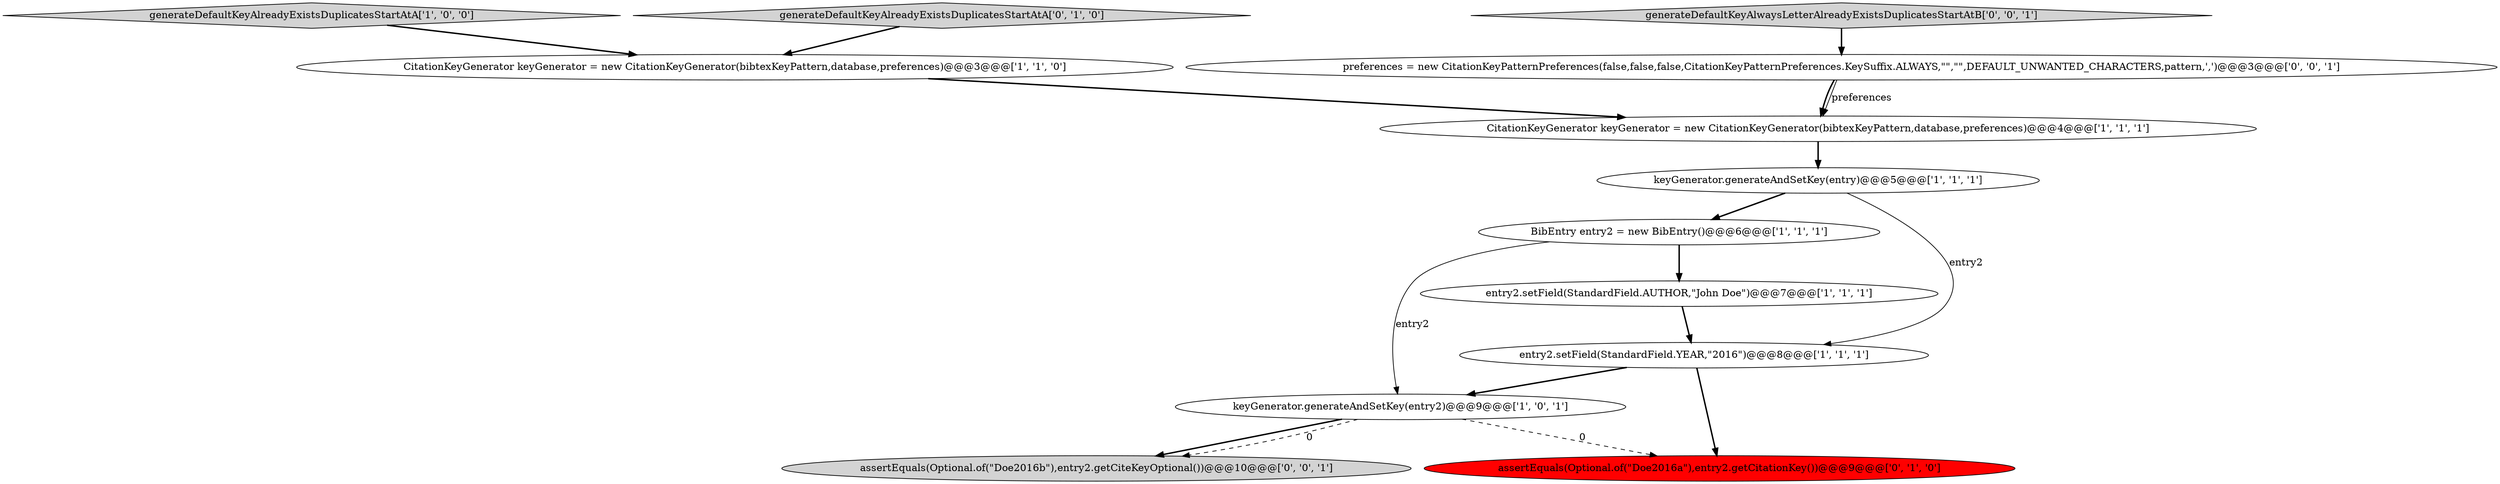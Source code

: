 digraph {
12 [style = filled, label = "preferences = new CitationKeyPatternPreferences(false,false,false,CitationKeyPatternPreferences.KeySuffix.ALWAYS,\"\",\"\",DEFAULT_UNWANTED_CHARACTERS,pattern,',')@@@3@@@['0', '0', '1']", fillcolor = white, shape = ellipse image = "AAA0AAABBB3BBB"];
4 [style = filled, label = "generateDefaultKeyAlreadyExistsDuplicatesStartAtA['1', '0', '0']", fillcolor = lightgray, shape = diamond image = "AAA0AAABBB1BBB"];
7 [style = filled, label = "BibEntry entry2 = new BibEntry()@@@6@@@['1', '1', '1']", fillcolor = white, shape = ellipse image = "AAA0AAABBB1BBB"];
2 [style = filled, label = "CitationKeyGenerator keyGenerator = new CitationKeyGenerator(bibtexKeyPattern,database,preferences)@@@3@@@['1', '1', '0']", fillcolor = white, shape = ellipse image = "AAA0AAABBB1BBB"];
10 [style = filled, label = "generateDefaultKeyAlwaysLetterAlreadyExistsDuplicatesStartAtB['0', '0', '1']", fillcolor = lightgray, shape = diamond image = "AAA0AAABBB3BBB"];
0 [style = filled, label = "keyGenerator.generateAndSetKey(entry)@@@5@@@['1', '1', '1']", fillcolor = white, shape = ellipse image = "AAA0AAABBB1BBB"];
11 [style = filled, label = "assertEquals(Optional.of(\"Doe2016b\"),entry2.getCiteKeyOptional())@@@10@@@['0', '0', '1']", fillcolor = lightgray, shape = ellipse image = "AAA0AAABBB3BBB"];
1 [style = filled, label = "entry2.setField(StandardField.YEAR,\"2016\")@@@8@@@['1', '1', '1']", fillcolor = white, shape = ellipse image = "AAA0AAABBB1BBB"];
8 [style = filled, label = "generateDefaultKeyAlreadyExistsDuplicatesStartAtA['0', '1', '0']", fillcolor = lightgray, shape = diamond image = "AAA0AAABBB2BBB"];
3 [style = filled, label = "keyGenerator.generateAndSetKey(entry2)@@@9@@@['1', '0', '1']", fillcolor = white, shape = ellipse image = "AAA0AAABBB1BBB"];
9 [style = filled, label = "assertEquals(Optional.of(\"Doe2016a\"),entry2.getCitationKey())@@@9@@@['0', '1', '0']", fillcolor = red, shape = ellipse image = "AAA1AAABBB2BBB"];
6 [style = filled, label = "CitationKeyGenerator keyGenerator = new CitationKeyGenerator(bibtexKeyPattern,database,preferences)@@@4@@@['1', '1', '1']", fillcolor = white, shape = ellipse image = "AAA0AAABBB1BBB"];
5 [style = filled, label = "entry2.setField(StandardField.AUTHOR,\"John Doe\")@@@7@@@['1', '1', '1']", fillcolor = white, shape = ellipse image = "AAA0AAABBB1BBB"];
1->3 [style = bold, label=""];
3->11 [style = bold, label=""];
5->1 [style = bold, label=""];
7->5 [style = bold, label=""];
6->0 [style = bold, label=""];
4->2 [style = bold, label=""];
3->11 [style = dashed, label="0"];
7->3 [style = solid, label="entry2"];
8->2 [style = bold, label=""];
3->9 [style = dashed, label="0"];
12->6 [style = bold, label=""];
10->12 [style = bold, label=""];
2->6 [style = bold, label=""];
1->9 [style = bold, label=""];
0->1 [style = solid, label="entry2"];
12->6 [style = solid, label="preferences"];
0->7 [style = bold, label=""];
}
